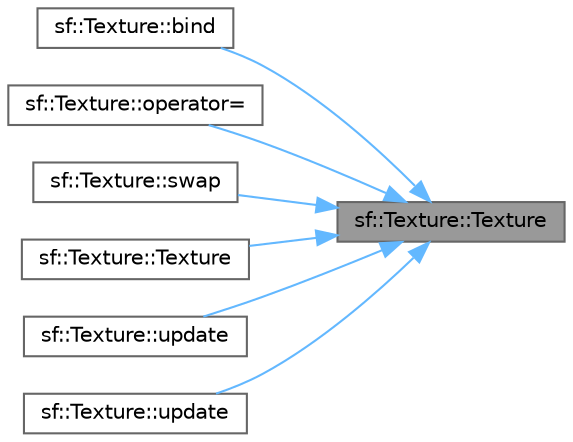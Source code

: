 digraph "sf::Texture::Texture"
{
 // LATEX_PDF_SIZE
  bgcolor="transparent";
  edge [fontname=Helvetica,fontsize=10,labelfontname=Helvetica,labelfontsize=10];
  node [fontname=Helvetica,fontsize=10,shape=box,height=0.2,width=0.4];
  rankdir="RL";
  Node1 [id="Node000001",label="sf::Texture::Texture",height=0.2,width=0.4,color="gray40", fillcolor="grey60", style="filled", fontcolor="black",tooltip="Default constructor."];
  Node1 -> Node2 [id="edge1_Node000001_Node000002",dir="back",color="steelblue1",style="solid",tooltip=" "];
  Node2 [id="Node000002",label="sf::Texture::bind",height=0.2,width=0.4,color="grey40", fillcolor="white", style="filled",URL="$classsf_1_1_texture.html#ae9a4274e7b95ebf7244d09c7445833b0",tooltip="Bind a texture for rendering."];
  Node1 -> Node3 [id="edge2_Node000001_Node000003",dir="back",color="steelblue1",style="solid",tooltip=" "];
  Node3 [id="Node000003",label="sf::Texture::operator=",height=0.2,width=0.4,color="grey40", fillcolor="white", style="filled",URL="$classsf_1_1_texture.html#a8d856e3b5865984d6ba0c25ac04fbedb",tooltip="Overload of assignment operator."];
  Node1 -> Node4 [id="edge3_Node000001_Node000004",dir="back",color="steelblue1",style="solid",tooltip=" "];
  Node4 [id="Node000004",label="sf::Texture::swap",height=0.2,width=0.4,color="grey40", fillcolor="white", style="filled",URL="$classsf_1_1_texture.html#a9243470c64b7ff0d231e00663e495798",tooltip="Swap the contents of this texture with those of another."];
  Node1 -> Node5 [id="edge4_Node000001_Node000005",dir="back",color="steelblue1",style="solid",tooltip=" "];
  Node5 [id="Node000005",label="sf::Texture::Texture",height=0.2,width=0.4,color="grey40", fillcolor="white", style="filled",URL="$classsf_1_1_texture.html#a524855cbf89de3b74be84d385fd229de",tooltip="Copy constructor."];
  Node1 -> Node6 [id="edge5_Node000001_Node000006",dir="back",color="steelblue1",style="solid",tooltip=" "];
  Node6 [id="Node000006",label="sf::Texture::update",height=0.2,width=0.4,color="grey40", fillcolor="white", style="filled",URL="$classsf_1_1_texture.html#af9885ca00b74950d60feea28132d9691",tooltip="Update a part of this texture from another texture."];
  Node1 -> Node7 [id="edge6_Node000001_Node000007",dir="back",color="steelblue1",style="solid",tooltip=" "];
  Node7 [id="Node000007",label="sf::Texture::update",height=0.2,width=0.4,color="grey40", fillcolor="white", style="filled",URL="$classsf_1_1_texture.html#a89beb474da1da84b5e38c9fc0b441fe4",tooltip="Update a part of this texture from another texture."];
}
